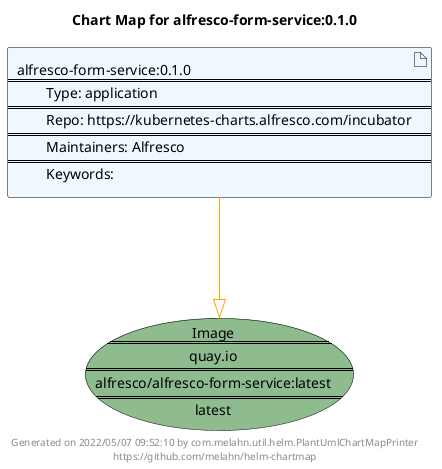 @startuml
skinparam linetype ortho
skinparam backgroundColor white
skinparam usecaseBorderColor black
skinparam usecaseArrowColor LightSlateGray
skinparam artifactBorderColor black
skinparam artifactArrowColor LightSlateGray

title Chart Map for alfresco-form-service:0.1.0

'There is one referenced Helm Chart
artifact "alfresco-form-service:0.1.0\n====\n\tType: application\n====\n\tRepo: https://kubernetes-charts.alfresco.com/incubator\n====\n\tMaintainers: Alfresco\n====\n\tKeywords: " as alfresco_form_service_0_1_0 #AliceBlue

'There is one referenced Docker Image
usecase "Image\n====\nquay.io\n====\nalfresco/alfresco-form-service:latest\n====\nlatest" as quay_io_alfresco_alfresco_form_service_latest #DarkSeaGreen

'Chart Dependencies
alfresco_form_service_0_1_0--[#orange]-|>quay_io_alfresco_alfresco_form_service_latest

center footer Generated on 2022/05/07 09:52:10 by com.melahn.util.helm.PlantUmlChartMapPrinter\nhttps://github.com/melahn/helm-chartmap
@enduml

